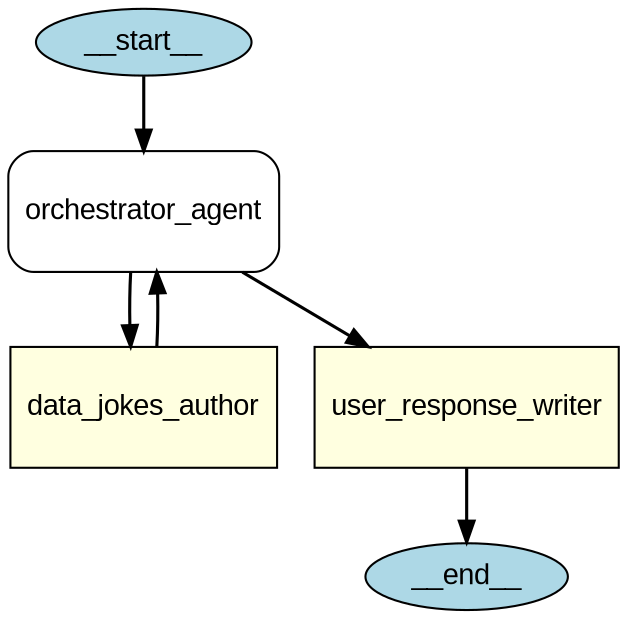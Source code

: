 
    digraph G {
        graph [splines=true];
        node [fontname="Arial"];
        edge [penwidth=1.5];
    "__start__" [label="__start__", shape=ellipse, style=filled, fillcolor=lightblue, width=0.5, height=0.3];"__end__" [label="__end__", shape=ellipse, style=filled, fillcolor=lightblue, width=0.5, height=0.3];"orchestrator_agent" [label="orchestrator_agent", shape=box, style=filled, fillcolor=lightyellow, width=1.5, height=0.8];"data_jokes_author" [label="data_jokes_author", shape=box, style=filled, style=rounded, fillcolor=lightyellow, width=1.5, height=0.8];"__start__" [label="__start__", shape=ellipse, style=filled, fillcolor=lightblue, width=0.5, height=0.3];"__end__" [label="__end__", shape=ellipse, style=filled, fillcolor=lightblue, width=0.5, height=0.3];"data_jokes_author" [label="data_jokes_author", shape=box, style=filled, fillcolor=lightyellow, width=1.5, height=0.8];"orchestrator_agent" [label="orchestrator_agent", shape=box, style=filled, style=rounded, fillcolor=lightyellow, width=1.5, height=0.8];"user_response_writer" [label="user_response_writer", shape=box, style=filled, style=rounded, fillcolor=lightyellow, width=1.5, height=0.8];"__start__" [label="__start__", shape=ellipse, style=filled, fillcolor=lightblue, width=0.5, height=0.3];"__end__" [label="__end__", shape=ellipse, style=filled, fillcolor=lightblue, width=0.5, height=0.3];"user_response_writer" [label="user_response_writer", shape=box, style=filled, fillcolor=lightyellow, width=1.5, height=0.8];"__start__" -> "orchestrator_agent";
            "orchestrator_agent" -> "data_jokes_author";
            "data_jokes_author" -> "orchestrator_agent";
            "orchestrator_agent" -> "user_response_writer";"user_response_writer" -> "__end__";}
